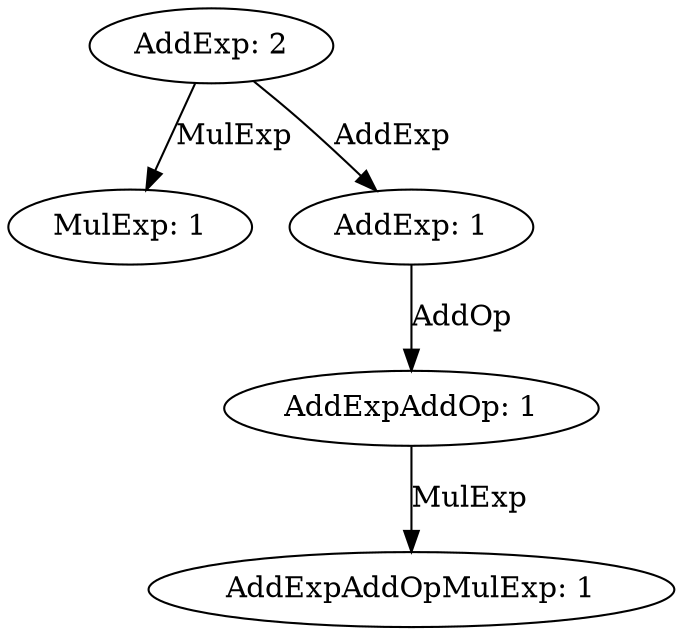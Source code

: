 digraph {
    0 [ label = "AddExp: 2" ]
    1 [ label = "MulExp: 1" ]
    2 [ label = "AddExp: 1" ]
    3 [ label = "AddExpAddOp: 1" ]
    4 [ label = "AddExpAddOpMulExp: 1" ]
    0 -> 1 [ label = "MulExp" ]
    0 -> 2 [ label = "AddExp" ]
    2 -> 3 [ label = "AddOp" ]
    3 -> 4 [ label = "MulExp" ]
}
